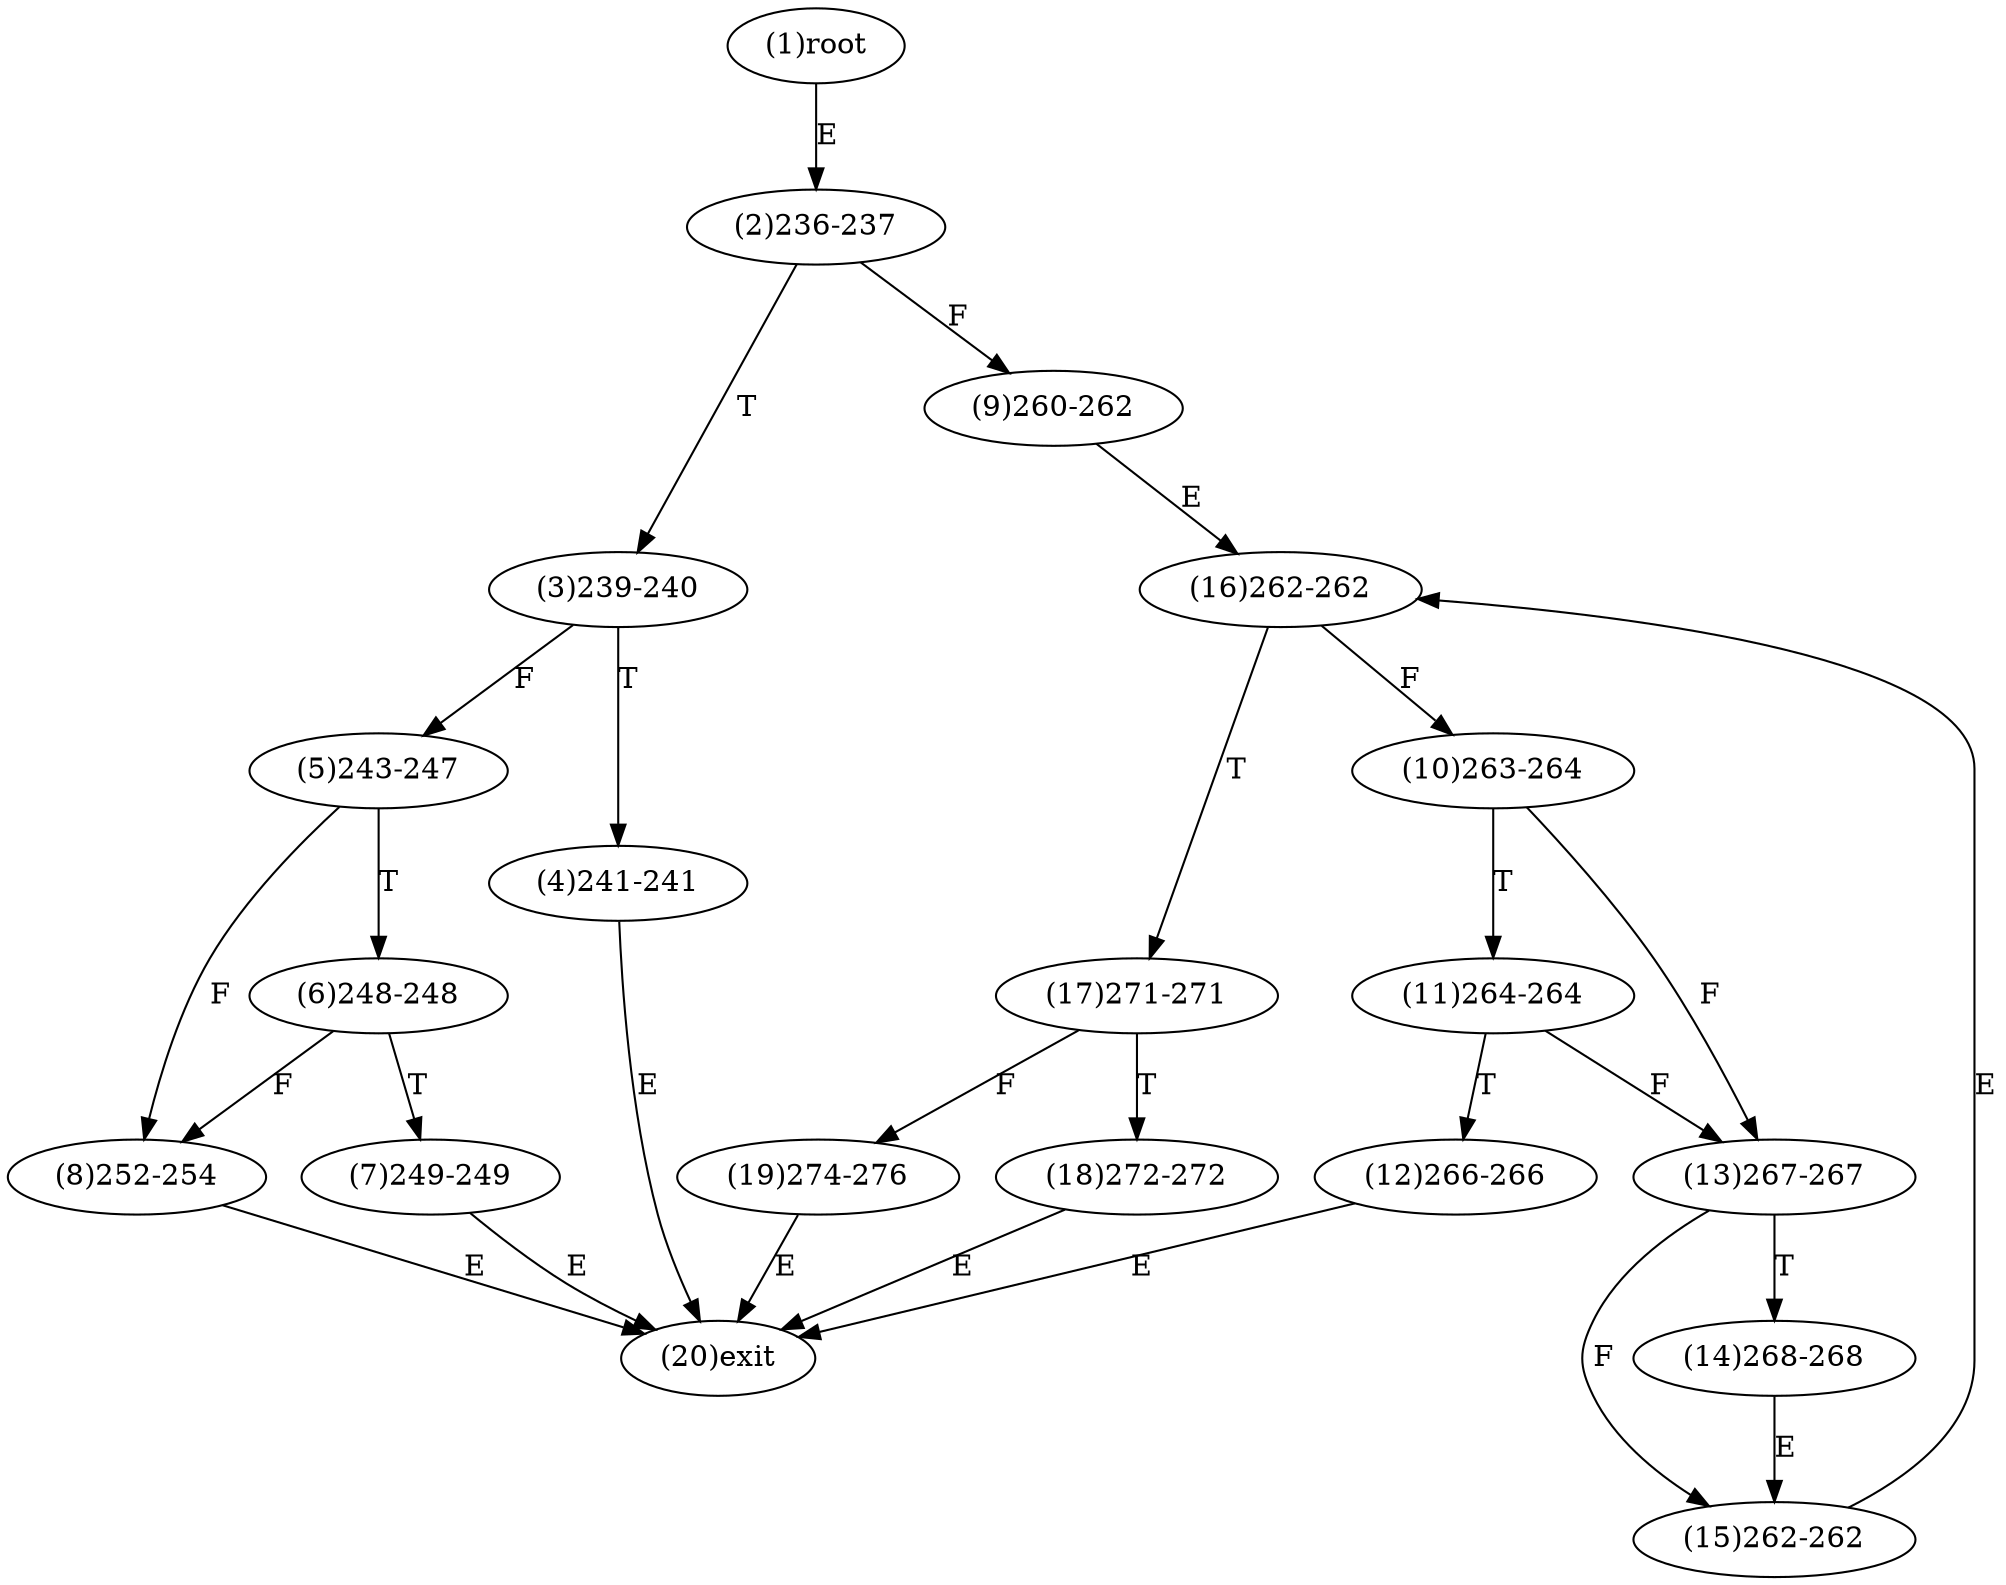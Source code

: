 digraph "" { 
1[ label="(1)root"];
2[ label="(2)236-237"];
3[ label="(3)239-240"];
4[ label="(4)241-241"];
5[ label="(5)243-247"];
6[ label="(6)248-248"];
7[ label="(7)249-249"];
8[ label="(8)252-254"];
9[ label="(9)260-262"];
10[ label="(10)263-264"];
11[ label="(11)264-264"];
12[ label="(12)266-266"];
13[ label="(13)267-267"];
14[ label="(14)268-268"];
15[ label="(15)262-262"];
17[ label="(17)271-271"];
16[ label="(16)262-262"];
19[ label="(19)274-276"];
18[ label="(18)272-272"];
20[ label="(20)exit"];
1->2[ label="E"];
2->9[ label="F"];
2->3[ label="T"];
3->5[ label="F"];
3->4[ label="T"];
4->20[ label="E"];
5->8[ label="F"];
5->6[ label="T"];
6->8[ label="F"];
6->7[ label="T"];
7->20[ label="E"];
8->20[ label="E"];
9->16[ label="E"];
10->13[ label="F"];
10->11[ label="T"];
11->13[ label="F"];
11->12[ label="T"];
12->20[ label="E"];
13->15[ label="F"];
13->14[ label="T"];
14->15[ label="E"];
15->16[ label="E"];
16->10[ label="F"];
16->17[ label="T"];
17->19[ label="F"];
17->18[ label="T"];
18->20[ label="E"];
19->20[ label="E"];
}